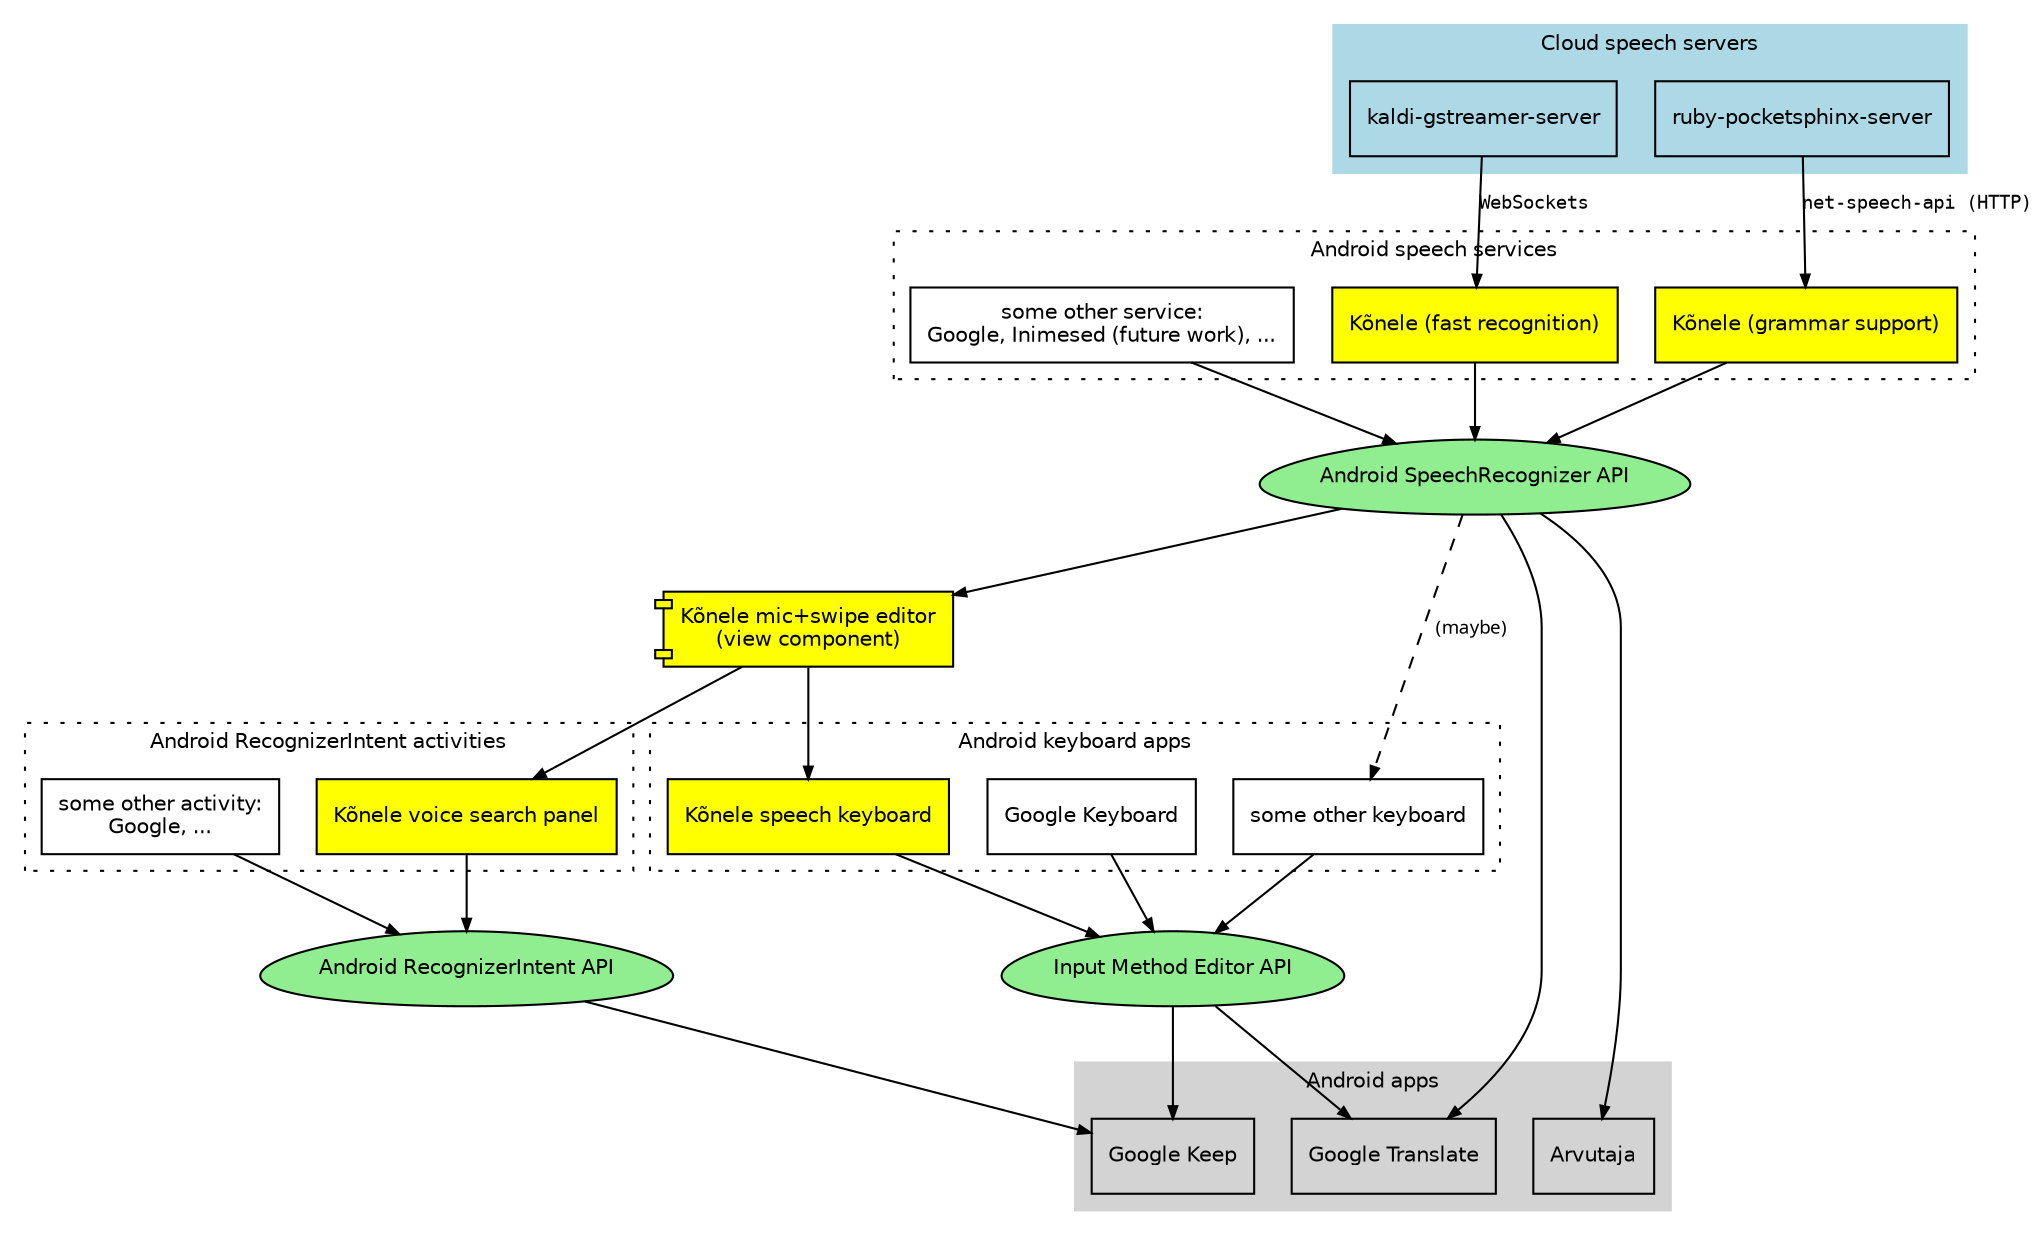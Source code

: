 /**
 *
 * @author Kaarel Kaljurand
 * @version 2015-08-29
 */

digraph G {

    graph [style="dotted", fontsize=10 fontname="Helvetica"];
    node [shape="box", fontsize=10 fontname="Helvetica"];
    edge [arrowhead="normal", arrowsize="0.6"];

    "Kõnele View" [label="Kõnele mic+swipe editor\n(view component)", shape="component", style="filled", fillcolor="yellow"];

    subgraph cluster_0 {
        label = "Cloud speech servers";
        style = "filled";
        color = "lightblue";
        "kaldi" [label="kaldi-gstreamer-server"];
        "pocketsphinx" [label="ruby-pocketsphinx-server"];
    }

    // Services record audio, send it to the server, and make the transcription
    // available via standard Android APIs.
    // One can configure the server addresses and audio recording parameters
    // (e.g. sample rate, duration, silence detection).
    subgraph cluster_1 {
        label = "Android speech services";
        "other_service" [label="some other service:\nGoogle, Inimesed (future work), ..."];
        "Kõnele fast" [label="Kõnele (fast recognition)", style="filled", fillcolor="yellow"];
        "Kõnele grammar" [label="Kõnele (grammar support)", style="filled", fillcolor="yellow"];
    }

    // Android speech and text input APIs
    "Android SpeechRecognizer" [label="Android SpeechRecognizer API", shape="egg", style="filled", fillcolor="lightgreen"];
    "Android RecognizerIntent" [label="Android RecognizerIntent API", shape="egg", style="filled", fillcolor="lightgreen"];
    "IME" [label="Input Method Editor API", shape="egg", style="filled", fillcolor="lightgreen"];

    subgraph cluster_2 {
        label = "Android RecognizerIntent activities";
        "other_activity" [label="some other activity:\nGoogle, ..."];
        "panel" [label="Kõnele voice search panel", style="filled", fillcolor="yellow"];
    }

    subgraph cluster_3 {
        label = "Android keyboard apps";
        "Kõnele IME" [label="Kõnele speech keyboard", style="filled", fillcolor="yellow"];
        "Google Keyboard" [label="Google Keyboard"];
        "other_ime" [label="some other keyboard"];
    }

    subgraph cluster_4 {
        label = "Android apps";
        style = "filled";
        color = "lightgrey";
        "Google Keep";
        "Google Translate";
        "Arvutaja";
    }

    "kaldi" -> "Kõnele fast" [label="WebSockets", fontsize=9, fontname="monospace"];
    "pocketsphinx" -> "Kõnele grammar" [label="net-speech-api (HTTP)", fontsize=9, fontname="monospace"];

    // Services that implement Android SpeechRecognizer
    "Kõnele fast" -> "Android SpeechRecognizer" ;
    "Kõnele grammar" -> "Android SpeechRecognizer" ;
    "other_service" -> "Android SpeechRecognizer" ;

    "panel" -> "Android RecognizerIntent" ;
    "other_activity" -> "Android RecognizerIntent" ;

    "Android SpeechRecognizer" -> "Kõnele View" ;
    "Kõnele View" -> "Kõnele IME" ;
    "Kõnele View" -> "panel" ;
    "Android SpeechRecognizer" -> "Arvutaja" ;
    "Android SpeechRecognizer" -> "other_ime" [label="(maybe)", style="dashed", fontsize=9, fontname="Verdana"];
    "Android RecognizerIntent" -> "Google Keep" ;
    "Android SpeechRecognizer" -> "Google Translate" ;
    "Google Keyboard" -> "IME";
    "Kõnele IME" -> "IME";
    "other_ime" -> "IME";
    "IME" ->"Google Keep";
    "IME" -> "Google Translate";
}
